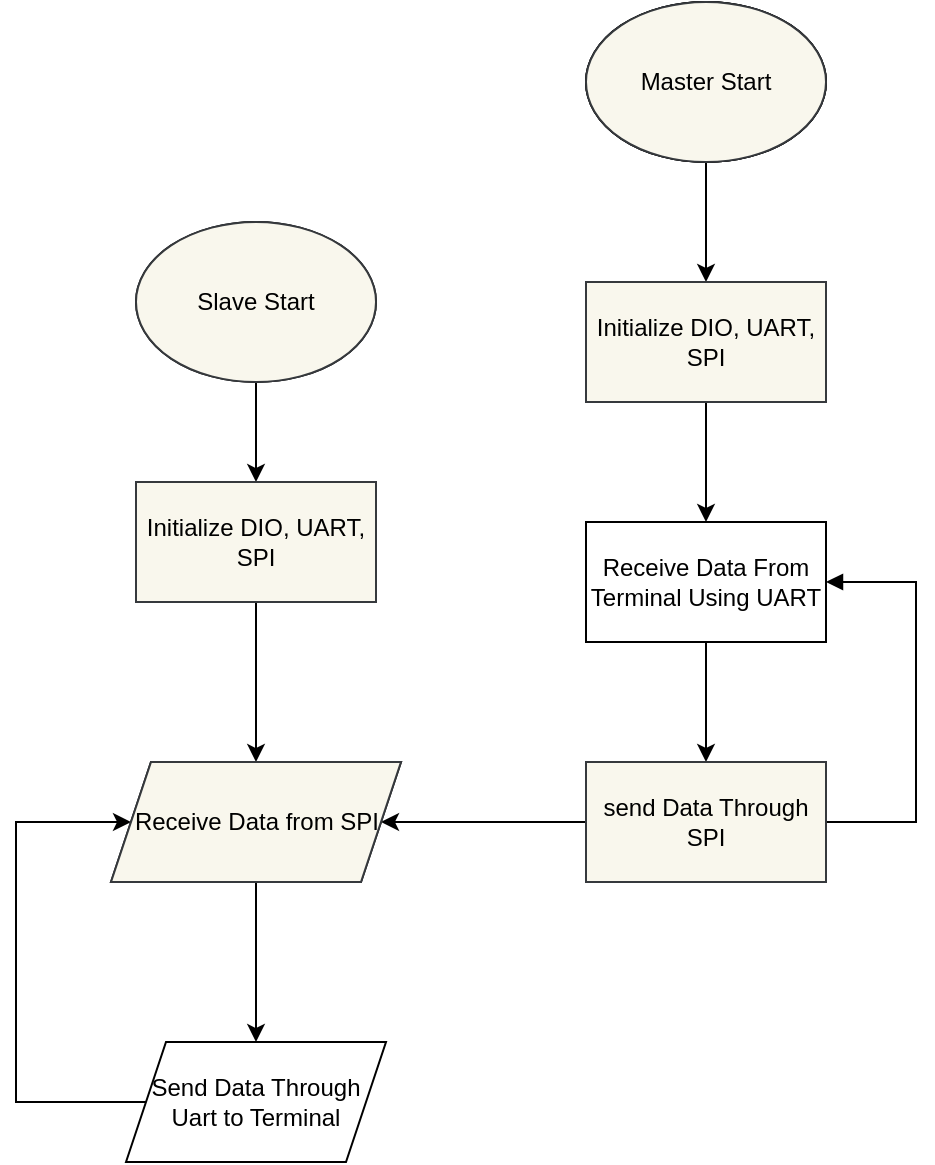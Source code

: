 <mxfile>
    <diagram id="wnHM2cq7QqMBSeroTJUZ" name="Page-1">
        <mxGraphModel dx="783" dy="744" grid="1" gridSize="10" guides="1" tooltips="1" connect="1" arrows="1" fold="1" page="1" pageScale="1" pageWidth="850" pageHeight="1100" background="#FFFFFF" math="0" shadow="0">
            <root>
                <mxCell id="0"/>
                <mxCell id="1" parent="0"/>
                <mxCell id="6" value="" style="edgeStyle=orthogonalEdgeStyle;rounded=0;orthogonalLoop=1;jettySize=auto;html=1;strokeColor=#000000;" edge="1" parent="1" source="2" target="5">
                    <mxGeometry relative="1" as="geometry"/>
                </mxCell>
                <mxCell id="2" value="Master Start" style="ellipse;whiteSpace=wrap;html=1;" vertex="1" parent="1">
                    <mxGeometry x="435" y="180" width="120" height="80" as="geometry"/>
                </mxCell>
                <mxCell id="8" value="" style="edgeStyle=orthogonalEdgeStyle;rounded=0;orthogonalLoop=1;jettySize=auto;html=1;strokeColor=#000000;" edge="1" parent="1" source="5" target="7">
                    <mxGeometry relative="1" as="geometry"/>
                </mxCell>
                <mxCell id="5" value="Initialize DIO, UART, SPI" style="whiteSpace=wrap;html=1;" vertex="1" parent="1">
                    <mxGeometry x="435" y="320" width="120" height="60" as="geometry"/>
                </mxCell>
                <mxCell id="10" value="" style="edgeStyle=orthogonalEdgeStyle;rounded=0;orthogonalLoop=1;jettySize=auto;html=1;strokeColor=#000000;" edge="1" parent="1" source="7" target="9">
                    <mxGeometry relative="1" as="geometry"/>
                </mxCell>
                <mxCell id="7" value="&lt;font color=&quot;#000000&quot;&gt;Receive Data From Terminal Using UART&lt;/font&gt;" style="whiteSpace=wrap;html=1;fillColor=#FFFFFF;strokeColor=#000000;" vertex="1" parent="1">
                    <mxGeometry x="435" y="440" width="120" height="60" as="geometry"/>
                </mxCell>
                <mxCell id="12" value="" style="edgeStyle=orthogonalEdgeStyle;rounded=0;orthogonalLoop=1;jettySize=auto;html=1;strokeColor=#000000;" edge="1" parent="1" source="9" target="11">
                    <mxGeometry relative="1" as="geometry"/>
                </mxCell>
                <mxCell id="30" style="edgeStyle=orthogonalEdgeStyle;rounded=0;orthogonalLoop=1;jettySize=auto;html=1;endArrow=block;endFill=1;entryX=1;entryY=0.5;entryDx=0;entryDy=0;strokeColor=#000000;" edge="1" parent="1" source="9" target="7">
                    <mxGeometry relative="1" as="geometry">
                        <mxPoint x="640" y="470" as="targetPoint"/>
                        <Array as="points">
                            <mxPoint x="600" y="590"/>
                            <mxPoint x="600" y="470"/>
                        </Array>
                    </mxGeometry>
                </mxCell>
                <mxCell id="9" value="send Data Through SPI" style="whiteSpace=wrap;html=1;" vertex="1" parent="1">
                    <mxGeometry x="435" y="560" width="120" height="60" as="geometry"/>
                </mxCell>
                <mxCell id="19" value="" style="edgeStyle=orthogonalEdgeStyle;rounded=0;orthogonalLoop=1;jettySize=auto;html=1;strokeColor=#000000;" edge="1" parent="1" source="11" target="18">
                    <mxGeometry relative="1" as="geometry"/>
                </mxCell>
                <mxCell id="11" value="Receive Data from SPI" style="shape=parallelogram;perimeter=parallelogramPerimeter;whiteSpace=wrap;html=1;fixedSize=1;" vertex="1" parent="1">
                    <mxGeometry x="197.5" y="560" width="145" height="60" as="geometry"/>
                </mxCell>
                <mxCell id="15" value="" style="edgeStyle=orthogonalEdgeStyle;rounded=0;orthogonalLoop=1;jettySize=auto;html=1;strokeColor=#000000;" edge="1" parent="1" source="13" target="14">
                    <mxGeometry relative="1" as="geometry"/>
                </mxCell>
                <mxCell id="13" value="Slave Start" style="ellipse;whiteSpace=wrap;html=1;" vertex="1" parent="1">
                    <mxGeometry x="210" y="290" width="120" height="80" as="geometry"/>
                </mxCell>
                <mxCell id="16" value="" style="edgeStyle=orthogonalEdgeStyle;rounded=0;orthogonalLoop=1;jettySize=auto;html=1;strokeColor=#000000;" edge="1" parent="1" source="14" target="11">
                    <mxGeometry relative="1" as="geometry"/>
                </mxCell>
                <mxCell id="14" value="Initialize DIO, UART, SPI" style="whiteSpace=wrap;html=1;" vertex="1" parent="1">
                    <mxGeometry x="210" y="420" width="120" height="60" as="geometry"/>
                </mxCell>
                <mxCell id="20" style="edgeStyle=orthogonalEdgeStyle;rounded=0;orthogonalLoop=1;jettySize=auto;html=1;strokeColor=#000000;" edge="1" parent="1" source="18" target="11">
                    <mxGeometry relative="1" as="geometry">
                        <mxPoint x="110" y="590" as="targetPoint"/>
                        <Array as="points">
                            <mxPoint x="150" y="730"/>
                            <mxPoint x="150" y="590"/>
                        </Array>
                    </mxGeometry>
                </mxCell>
                <mxCell id="18" value="&lt;font color=&quot;#000000&quot;&gt;Send Data Through Uart to Terminal&lt;/font&gt;" style="shape=parallelogram;perimeter=parallelogramPerimeter;whiteSpace=wrap;html=1;fixedSize=1;fillColor=#FFFFFF;strokeColor=#000000;" vertex="1" parent="1">
                    <mxGeometry x="205" y="700" width="130" height="60" as="geometry"/>
                </mxCell>
                <mxCell id="34" value="Master Start" style="ellipse;whiteSpace=wrap;html=1;" vertex="1" parent="1">
                    <mxGeometry x="435" y="180" width="120" height="80" as="geometry"/>
                </mxCell>
                <mxCell id="35" value="Initialize DIO, UART, SPI" style="whiteSpace=wrap;html=1;" vertex="1" parent="1">
                    <mxGeometry x="435" y="320" width="120" height="60" as="geometry"/>
                </mxCell>
                <mxCell id="36" value="&lt;font color=&quot;#000000&quot;&gt;Master Start&lt;/font&gt;" style="ellipse;whiteSpace=wrap;html=1;fillColor=#f9f7ed;strokeColor=#36393d;" vertex="1" parent="1">
                    <mxGeometry x="435" y="180" width="120" height="80" as="geometry"/>
                </mxCell>
                <mxCell id="37" value="&lt;font color=&quot;#000000&quot;&gt;Initialize DIO, UART, SPI&lt;/font&gt;" style="whiteSpace=wrap;html=1;fillColor=#f9f7ed;strokeColor=#36393d;" vertex="1" parent="1">
                    <mxGeometry x="435" y="320" width="120" height="60" as="geometry"/>
                </mxCell>
                <mxCell id="38" value="send Data Through SPI" style="whiteSpace=wrap;html=1;fillColor=#f9f7ed;strokeColor=#36393d;" vertex="1" parent="1">
                    <mxGeometry x="435" y="560" width="120" height="60" as="geometry"/>
                </mxCell>
                <mxCell id="39" value="&lt;font color=&quot;#000000&quot;&gt;Slave Start&lt;/font&gt;" style="ellipse;whiteSpace=wrap;html=1;fillColor=#f9f7ed;strokeColor=#36393d;" vertex="1" parent="1">
                    <mxGeometry x="210" y="290" width="120" height="80" as="geometry"/>
                </mxCell>
                <mxCell id="40" value="&lt;font color=&quot;#000000&quot;&gt;Initialize DIO, UART, SPI&lt;/font&gt;" style="whiteSpace=wrap;html=1;fillColor=#f9f7ed;strokeColor=#36393d;" vertex="1" parent="1">
                    <mxGeometry x="210" y="420" width="120" height="60" as="geometry"/>
                </mxCell>
                <mxCell id="41" value="&lt;font color=&quot;#000000&quot;&gt;Receive Data from SPI&lt;/font&gt;" style="shape=parallelogram;perimeter=parallelogramPerimeter;whiteSpace=wrap;html=1;fixedSize=1;fillColor=#f9f7ed;strokeColor=#36393d;" vertex="1" parent="1">
                    <mxGeometry x="197.5" y="560" width="145" height="60" as="geometry"/>
                </mxCell>
                <mxCell id="42" value="&lt;font color=&quot;#000000&quot;&gt;send Data Through SPI&lt;/font&gt;" style="whiteSpace=wrap;html=1;fillColor=#f9f7ed;strokeColor=#36393d;" vertex="1" parent="1">
                    <mxGeometry x="435" y="560" width="120" height="60" as="geometry"/>
                </mxCell>
            </root>
        </mxGraphModel>
    </diagram>
</mxfile>
